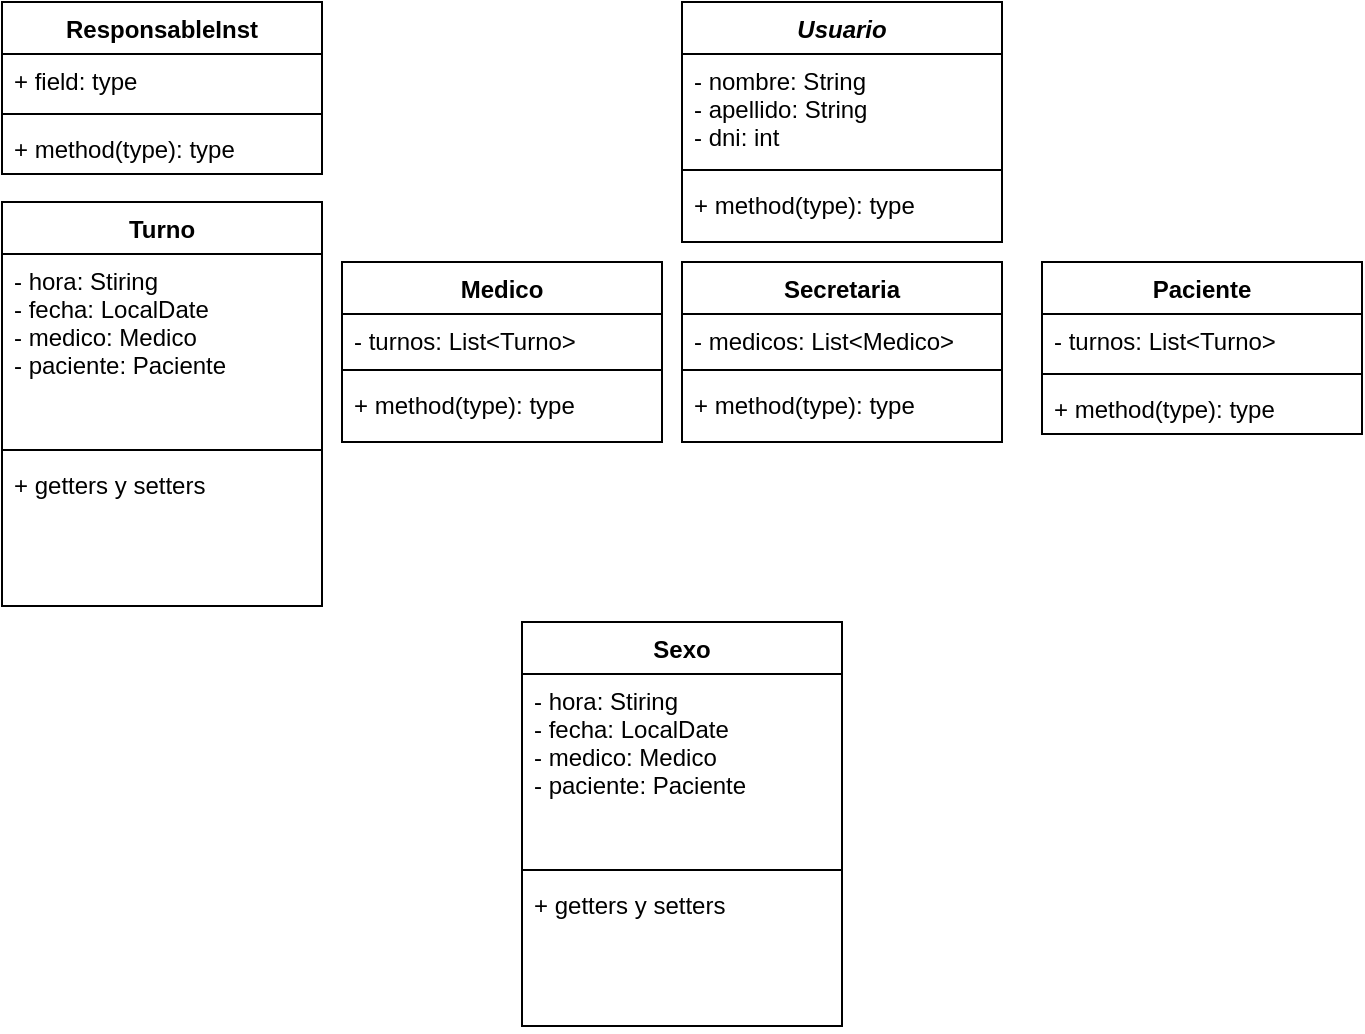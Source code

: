 <mxfile version="18.0.2" type="github">
  <diagram id="17-eGFFd3otrXOS_a-m_" name="Page-1">
    <mxGraphModel dx="1182" dy="582" grid="1" gridSize="10" guides="1" tooltips="1" connect="1" arrows="1" fold="1" page="1" pageScale="1" pageWidth="827" pageHeight="1169" math="0" shadow="0">
      <root>
        <mxCell id="0" />
        <mxCell id="1" parent="0" />
        <mxCell id="WM-Q9pHk27Ho9oo_VKR--1" value="ResponsableInst" style="swimlane;fontStyle=1;align=center;verticalAlign=top;childLayout=stackLayout;horizontal=1;startSize=26;horizontalStack=0;resizeParent=1;resizeParentMax=0;resizeLast=0;collapsible=1;marginBottom=0;" parent="1" vertex="1">
          <mxGeometry x="10" y="10" width="160" height="86" as="geometry" />
        </mxCell>
        <mxCell id="WM-Q9pHk27Ho9oo_VKR--2" value="+ field: type" style="text;strokeColor=none;fillColor=none;align=left;verticalAlign=top;spacingLeft=4;spacingRight=4;overflow=hidden;rotatable=0;points=[[0,0.5],[1,0.5]];portConstraint=eastwest;" parent="WM-Q9pHk27Ho9oo_VKR--1" vertex="1">
          <mxGeometry y="26" width="160" height="26" as="geometry" />
        </mxCell>
        <mxCell id="WM-Q9pHk27Ho9oo_VKR--3" value="" style="line;strokeWidth=1;fillColor=none;align=left;verticalAlign=middle;spacingTop=-1;spacingLeft=3;spacingRight=3;rotatable=0;labelPosition=right;points=[];portConstraint=eastwest;" parent="WM-Q9pHk27Ho9oo_VKR--1" vertex="1">
          <mxGeometry y="52" width="160" height="8" as="geometry" />
        </mxCell>
        <mxCell id="WM-Q9pHk27Ho9oo_VKR--4" value="+ method(type): type" style="text;strokeColor=none;fillColor=none;align=left;verticalAlign=top;spacingLeft=4;spacingRight=4;overflow=hidden;rotatable=0;points=[[0,0.5],[1,0.5]];portConstraint=eastwest;" parent="WM-Q9pHk27Ho9oo_VKR--1" vertex="1">
          <mxGeometry y="60" width="160" height="26" as="geometry" />
        </mxCell>
        <mxCell id="WM-Q9pHk27Ho9oo_VKR--5" value="Turno" style="swimlane;fontStyle=1;align=center;verticalAlign=top;childLayout=stackLayout;horizontal=1;startSize=26;horizontalStack=0;resizeParent=1;resizeParentMax=0;resizeLast=0;collapsible=1;marginBottom=0;" parent="1" vertex="1">
          <mxGeometry x="10" y="110" width="160" height="202" as="geometry" />
        </mxCell>
        <mxCell id="WM-Q9pHk27Ho9oo_VKR--6" value="- hora: Stiring&#xa;- fecha: LocalDate&#xa;- medico: Medico&#xa;- paciente: Paciente" style="text;strokeColor=none;fillColor=none;align=left;verticalAlign=top;spacingLeft=4;spacingRight=4;overflow=hidden;rotatable=0;points=[[0,0.5],[1,0.5]];portConstraint=eastwest;" parent="WM-Q9pHk27Ho9oo_VKR--5" vertex="1">
          <mxGeometry y="26" width="160" height="94" as="geometry" />
        </mxCell>
        <mxCell id="WM-Q9pHk27Ho9oo_VKR--7" value="" style="line;strokeWidth=1;fillColor=none;align=left;verticalAlign=middle;spacingTop=-1;spacingLeft=3;spacingRight=3;rotatable=0;labelPosition=right;points=[];portConstraint=eastwest;" parent="WM-Q9pHk27Ho9oo_VKR--5" vertex="1">
          <mxGeometry y="120" width="160" height="8" as="geometry" />
        </mxCell>
        <mxCell id="WM-Q9pHk27Ho9oo_VKR--8" value="+ getters y setters" style="text;strokeColor=none;fillColor=none;align=left;verticalAlign=top;spacingLeft=4;spacingRight=4;overflow=hidden;rotatable=0;points=[[0,0.5],[1,0.5]];portConstraint=eastwest;" parent="WM-Q9pHk27Ho9oo_VKR--5" vertex="1">
          <mxGeometry y="128" width="160" height="74" as="geometry" />
        </mxCell>
        <mxCell id="WM-Q9pHk27Ho9oo_VKR--9" value="Medico" style="swimlane;fontStyle=1;align=center;verticalAlign=top;childLayout=stackLayout;horizontal=1;startSize=26;horizontalStack=0;resizeParent=1;resizeParentMax=0;resizeLast=0;collapsible=1;marginBottom=0;" parent="1" vertex="1">
          <mxGeometry x="180" y="140" width="160" height="90" as="geometry" />
        </mxCell>
        <mxCell id="WM-Q9pHk27Ho9oo_VKR--10" value="- turnos: List&lt;Turno&gt;" style="text;strokeColor=none;fillColor=none;align=left;verticalAlign=top;spacingLeft=4;spacingRight=4;overflow=hidden;rotatable=0;points=[[0,0.5],[1,0.5]];portConstraint=eastwest;" parent="WM-Q9pHk27Ho9oo_VKR--9" vertex="1">
          <mxGeometry y="26" width="160" height="24" as="geometry" />
        </mxCell>
        <mxCell id="WM-Q9pHk27Ho9oo_VKR--11" value="" style="line;strokeWidth=1;fillColor=none;align=left;verticalAlign=middle;spacingTop=-1;spacingLeft=3;spacingRight=3;rotatable=0;labelPosition=right;points=[];portConstraint=eastwest;" parent="WM-Q9pHk27Ho9oo_VKR--9" vertex="1">
          <mxGeometry y="50" width="160" height="8" as="geometry" />
        </mxCell>
        <mxCell id="WM-Q9pHk27Ho9oo_VKR--12" value="+ method(type): type" style="text;strokeColor=none;fillColor=none;align=left;verticalAlign=top;spacingLeft=4;spacingRight=4;overflow=hidden;rotatable=0;points=[[0,0.5],[1,0.5]];portConstraint=eastwest;" parent="WM-Q9pHk27Ho9oo_VKR--9" vertex="1">
          <mxGeometry y="58" width="160" height="32" as="geometry" />
        </mxCell>
        <mxCell id="WM-Q9pHk27Ho9oo_VKR--13" value="Usuario" style="swimlane;fontStyle=3;align=center;verticalAlign=top;childLayout=stackLayout;horizontal=1;startSize=26;horizontalStack=0;resizeParent=1;resizeParentMax=0;resizeLast=0;collapsible=1;marginBottom=0;" parent="1" vertex="1">
          <mxGeometry x="350" y="10" width="160" height="120" as="geometry" />
        </mxCell>
        <mxCell id="WM-Q9pHk27Ho9oo_VKR--14" value="- nombre: String&#xa;- apellido: String&#xa;- dni: int" style="text;strokeColor=none;fillColor=none;align=left;verticalAlign=top;spacingLeft=4;spacingRight=4;overflow=hidden;rotatable=0;points=[[0,0.5],[1,0.5]];portConstraint=eastwest;" parent="WM-Q9pHk27Ho9oo_VKR--13" vertex="1">
          <mxGeometry y="26" width="160" height="54" as="geometry" />
        </mxCell>
        <mxCell id="WM-Q9pHk27Ho9oo_VKR--15" value="" style="line;strokeWidth=1;fillColor=none;align=left;verticalAlign=middle;spacingTop=-1;spacingLeft=3;spacingRight=3;rotatable=0;labelPosition=right;points=[];portConstraint=eastwest;" parent="WM-Q9pHk27Ho9oo_VKR--13" vertex="1">
          <mxGeometry y="80" width="160" height="8" as="geometry" />
        </mxCell>
        <mxCell id="WM-Q9pHk27Ho9oo_VKR--16" value="+ method(type): type" style="text;strokeColor=none;fillColor=none;align=left;verticalAlign=top;spacingLeft=4;spacingRight=4;overflow=hidden;rotatable=0;points=[[0,0.5],[1,0.5]];portConstraint=eastwest;" parent="WM-Q9pHk27Ho9oo_VKR--13" vertex="1">
          <mxGeometry y="88" width="160" height="32" as="geometry" />
        </mxCell>
        <mxCell id="WM-Q9pHk27Ho9oo_VKR--17" style="edgeStyle=orthogonalEdgeStyle;rounded=0;orthogonalLoop=1;jettySize=auto;html=1;exitX=1;exitY=0.5;exitDx=0;exitDy=0;" parent="WM-Q9pHk27Ho9oo_VKR--13" source="WM-Q9pHk27Ho9oo_VKR--16" target="WM-Q9pHk27Ho9oo_VKR--16" edge="1">
          <mxGeometry relative="1" as="geometry" />
        </mxCell>
        <mxCell id="WM-Q9pHk27Ho9oo_VKR--18" value="Secretaria" style="swimlane;fontStyle=1;align=center;verticalAlign=top;childLayout=stackLayout;horizontal=1;startSize=26;horizontalStack=0;resizeParent=1;resizeParentMax=0;resizeLast=0;collapsible=1;marginBottom=0;" parent="1" vertex="1">
          <mxGeometry x="350" y="140" width="160" height="90" as="geometry" />
        </mxCell>
        <mxCell id="WM-Q9pHk27Ho9oo_VKR--19" value="- medicos: List&lt;Medico&gt;" style="text;strokeColor=none;fillColor=none;align=left;verticalAlign=top;spacingLeft=4;spacingRight=4;overflow=hidden;rotatable=0;points=[[0,0.5],[1,0.5]];portConstraint=eastwest;" parent="WM-Q9pHk27Ho9oo_VKR--18" vertex="1">
          <mxGeometry y="26" width="160" height="24" as="geometry" />
        </mxCell>
        <mxCell id="WM-Q9pHk27Ho9oo_VKR--20" value="" style="line;strokeWidth=1;fillColor=none;align=left;verticalAlign=middle;spacingTop=-1;spacingLeft=3;spacingRight=3;rotatable=0;labelPosition=right;points=[];portConstraint=eastwest;" parent="WM-Q9pHk27Ho9oo_VKR--18" vertex="1">
          <mxGeometry y="50" width="160" height="8" as="geometry" />
        </mxCell>
        <mxCell id="WM-Q9pHk27Ho9oo_VKR--21" value="+ method(type): type" style="text;strokeColor=none;fillColor=none;align=left;verticalAlign=top;spacingLeft=4;spacingRight=4;overflow=hidden;rotatable=0;points=[[0,0.5],[1,0.5]];portConstraint=eastwest;" parent="WM-Q9pHk27Ho9oo_VKR--18" vertex="1">
          <mxGeometry y="58" width="160" height="32" as="geometry" />
        </mxCell>
        <mxCell id="WM-Q9pHk27Ho9oo_VKR--22" value="Paciente" style="swimlane;fontStyle=1;align=center;verticalAlign=top;childLayout=stackLayout;horizontal=1;startSize=26;horizontalStack=0;resizeParent=1;resizeParentMax=0;resizeLast=0;collapsible=1;marginBottom=0;" parent="1" vertex="1">
          <mxGeometry x="530" y="140" width="160" height="86" as="geometry" />
        </mxCell>
        <mxCell id="WM-Q9pHk27Ho9oo_VKR--23" value="- turnos: List&lt;Turno&gt;" style="text;strokeColor=none;fillColor=none;align=left;verticalAlign=top;spacingLeft=4;spacingRight=4;overflow=hidden;rotatable=0;points=[[0,0.5],[1,0.5]];portConstraint=eastwest;" parent="WM-Q9pHk27Ho9oo_VKR--22" vertex="1">
          <mxGeometry y="26" width="160" height="26" as="geometry" />
        </mxCell>
        <mxCell id="WM-Q9pHk27Ho9oo_VKR--24" value="" style="line;strokeWidth=1;fillColor=none;align=left;verticalAlign=middle;spacingTop=-1;spacingLeft=3;spacingRight=3;rotatable=0;labelPosition=right;points=[];portConstraint=eastwest;" parent="WM-Q9pHk27Ho9oo_VKR--22" vertex="1">
          <mxGeometry y="52" width="160" height="8" as="geometry" />
        </mxCell>
        <mxCell id="WM-Q9pHk27Ho9oo_VKR--25" value="+ method(type): type" style="text;strokeColor=none;fillColor=none;align=left;verticalAlign=top;spacingLeft=4;spacingRight=4;overflow=hidden;rotatable=0;points=[[0,0.5],[1,0.5]];portConstraint=eastwest;" parent="WM-Q9pHk27Ho9oo_VKR--22" vertex="1">
          <mxGeometry y="60" width="160" height="26" as="geometry" />
        </mxCell>
        <mxCell id="PoABos5-2EtVQ2rNMuKD-1" value="Sexo&#xa;" style="swimlane;fontStyle=1;align=center;verticalAlign=top;childLayout=stackLayout;horizontal=1;startSize=26;horizontalStack=0;resizeParent=1;resizeParentMax=0;resizeLast=0;collapsible=1;marginBottom=0;" vertex="1" parent="1">
          <mxGeometry x="270" y="320" width="160" height="202" as="geometry" />
        </mxCell>
        <mxCell id="PoABos5-2EtVQ2rNMuKD-2" value="- hora: Stiring&#xa;- fecha: LocalDate&#xa;- medico: Medico&#xa;- paciente: Paciente" style="text;strokeColor=none;fillColor=none;align=left;verticalAlign=top;spacingLeft=4;spacingRight=4;overflow=hidden;rotatable=0;points=[[0,0.5],[1,0.5]];portConstraint=eastwest;" vertex="1" parent="PoABos5-2EtVQ2rNMuKD-1">
          <mxGeometry y="26" width="160" height="94" as="geometry" />
        </mxCell>
        <mxCell id="PoABos5-2EtVQ2rNMuKD-3" value="" style="line;strokeWidth=1;fillColor=none;align=left;verticalAlign=middle;spacingTop=-1;spacingLeft=3;spacingRight=3;rotatable=0;labelPosition=right;points=[];portConstraint=eastwest;" vertex="1" parent="PoABos5-2EtVQ2rNMuKD-1">
          <mxGeometry y="120" width="160" height="8" as="geometry" />
        </mxCell>
        <mxCell id="PoABos5-2EtVQ2rNMuKD-4" value="+ getters y setters" style="text;strokeColor=none;fillColor=none;align=left;verticalAlign=top;spacingLeft=4;spacingRight=4;overflow=hidden;rotatable=0;points=[[0,0.5],[1,0.5]];portConstraint=eastwest;" vertex="1" parent="PoABos5-2EtVQ2rNMuKD-1">
          <mxGeometry y="128" width="160" height="74" as="geometry" />
        </mxCell>
      </root>
    </mxGraphModel>
  </diagram>
</mxfile>
